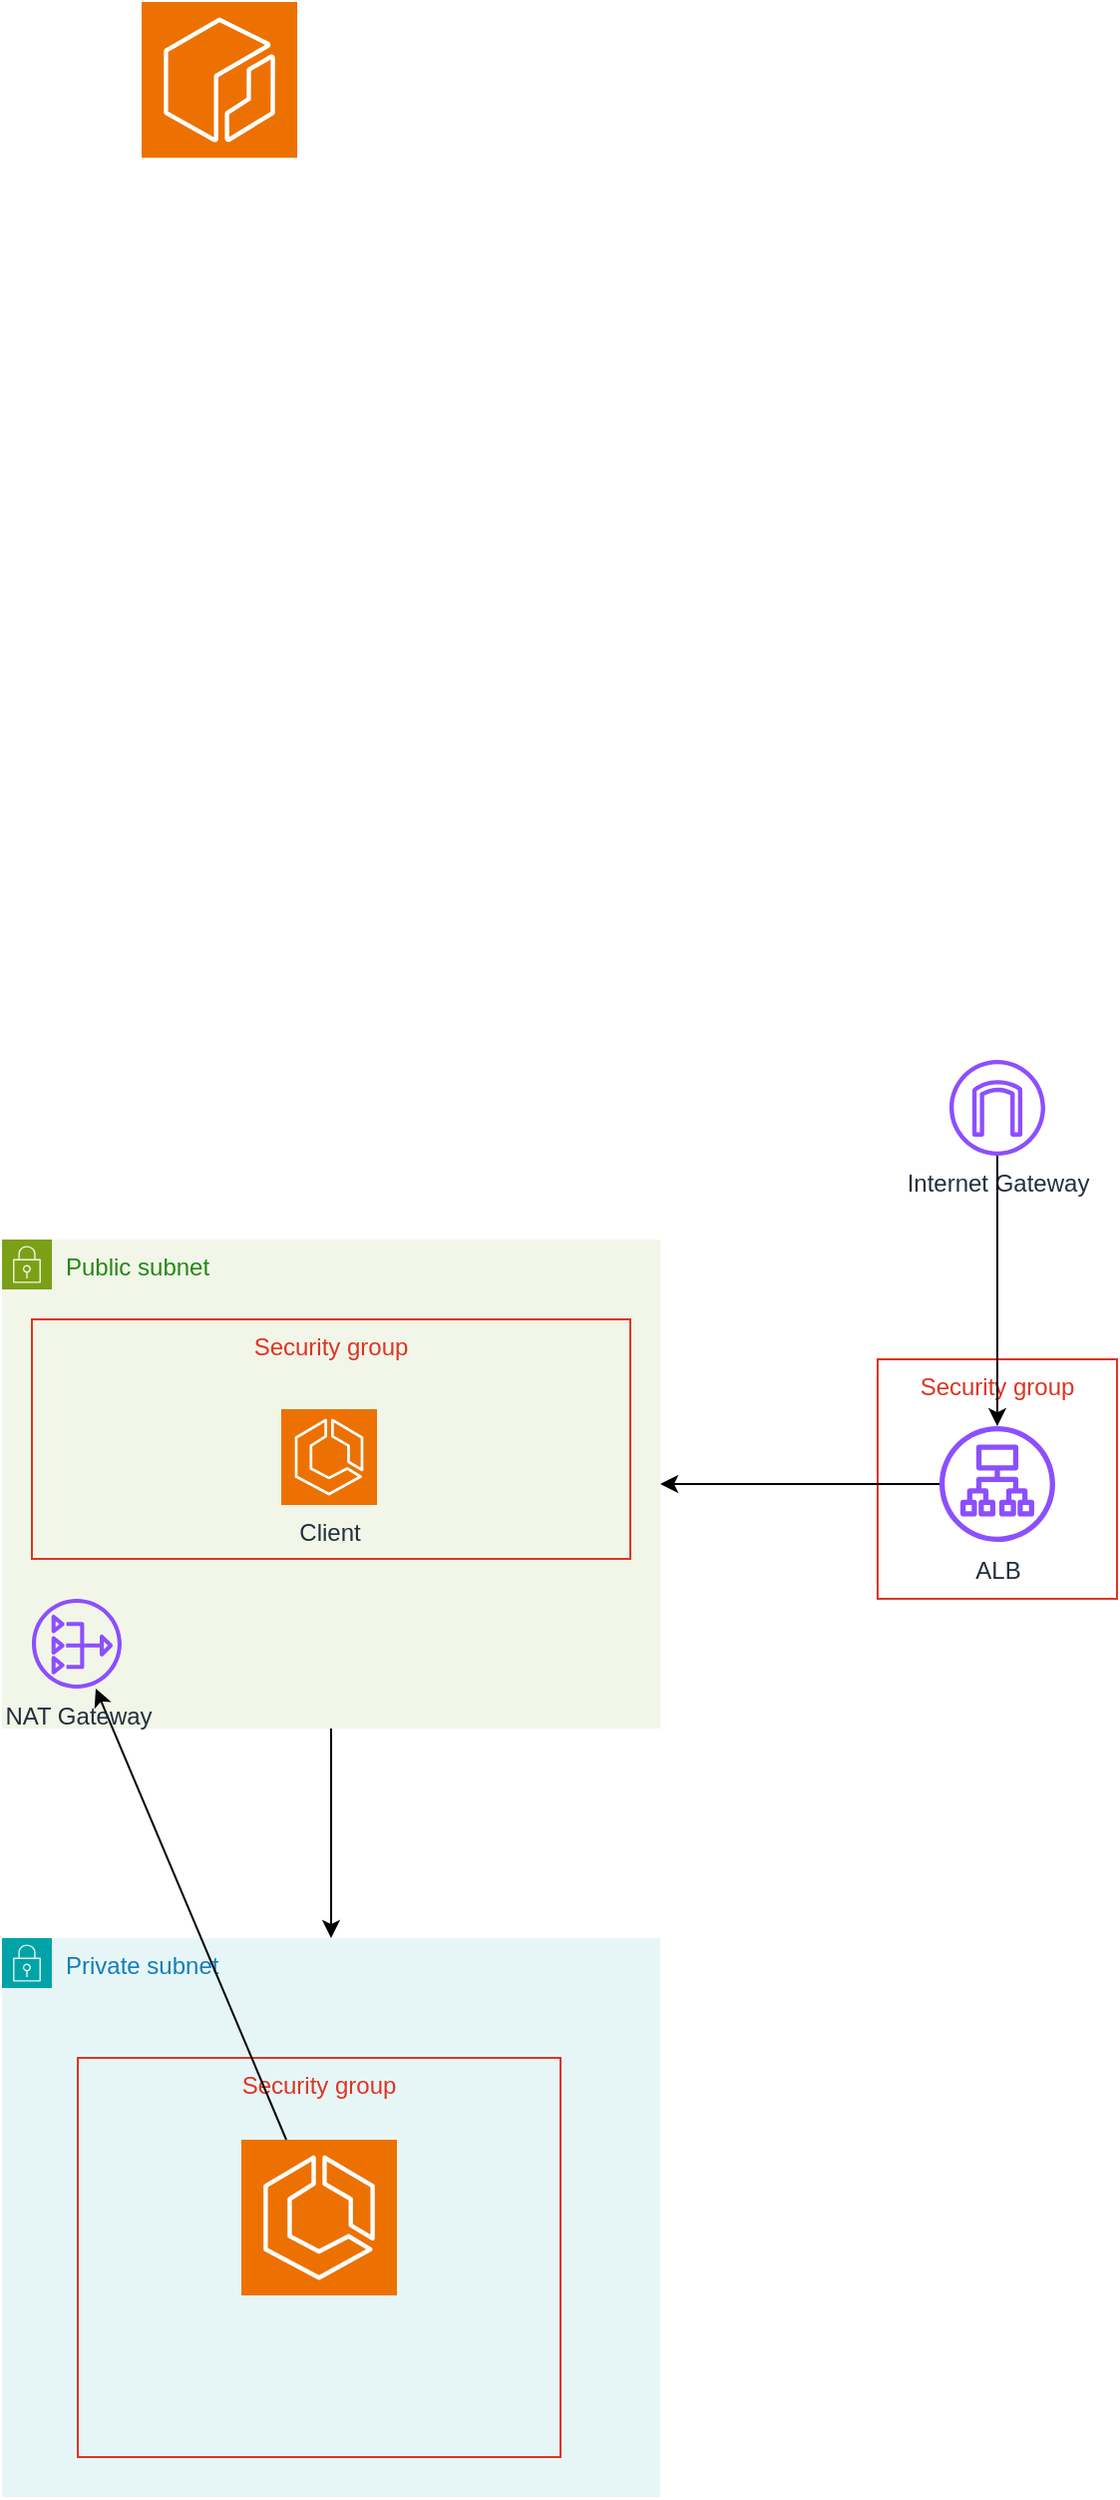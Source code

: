<mxfile version="25.0.3">
  <diagram name="Page-1" id="N7BVuod24d6A2M4fvefX">
    <mxGraphModel dx="1195" dy="2815" grid="1" gridSize="10" guides="1" tooltips="1" connect="1" arrows="1" fold="1" page="1" pageScale="1" pageWidth="850" pageHeight="1100" math="0" shadow="0">
      <root>
        <mxCell id="0" />
        <mxCell id="1" parent="0" />
        <mxCell id="NxBqsntaEVG0j33XrsKh-31" value="Security group" style="fillColor=none;strokeColor=#DD3522;verticalAlign=top;fontStyle=0;fontColor=#DD3522;whiteSpace=wrap;html=1;" vertex="1" parent="1">
          <mxGeometry x="529" y="-560" width="120" height="120" as="geometry" />
        </mxCell>
        <mxCell id="NxBqsntaEVG0j33XrsKh-14" value="Public subnet" style="points=[[0,0],[0.25,0],[0.5,0],[0.75,0],[1,0],[1,0.25],[1,0.5],[1,0.75],[1,1],[0.75,1],[0.5,1],[0.25,1],[0,1],[0,0.75],[0,0.5],[0,0.25]];outlineConnect=0;gradientColor=none;html=1;whiteSpace=wrap;fontSize=12;fontStyle=0;container=0;pointerEvents=0;collapsible=0;recursiveResize=0;shape=mxgraph.aws4.group;grIcon=mxgraph.aws4.group_security_group;grStroke=0;strokeColor=#7AA116;fillColor=#F2F6E8;verticalAlign=top;align=left;spacingLeft=30;fontColor=#248814;dashed=0;" vertex="1" parent="1">
          <mxGeometry x="90" y="-620" width="330" height="245" as="geometry" />
        </mxCell>
        <mxCell id="NxBqsntaEVG0j33XrsKh-15" value="Private subnet" style="points=[[0,0],[0.25,0],[0.5,0],[0.75,0],[1,0],[1,0.25],[1,0.5],[1,0.75],[1,1],[0.75,1],[0.5,1],[0.25,1],[0,1],[0,0.75],[0,0.5],[0,0.25]];outlineConnect=0;gradientColor=none;html=1;whiteSpace=wrap;fontSize=12;fontStyle=0;container=1;pointerEvents=0;collapsible=0;recursiveResize=0;shape=mxgraph.aws4.group;grIcon=mxgraph.aws4.group_security_group;grStroke=0;strokeColor=#00A4A6;fillColor=#E6F6F7;verticalAlign=top;align=left;spacingLeft=30;fontColor=#147EBA;dashed=0;" vertex="1" parent="1">
          <mxGeometry x="90" y="-270" width="330" height="280" as="geometry" />
        </mxCell>
        <mxCell id="NxBqsntaEVG0j33XrsKh-29" value="Security group" style="fillColor=none;strokeColor=#DD3522;verticalAlign=top;fontStyle=0;fontColor=#DD3522;whiteSpace=wrap;html=1;" vertex="1" parent="NxBqsntaEVG0j33XrsKh-15">
          <mxGeometry x="38" y="60" width="242" height="200" as="geometry" />
        </mxCell>
        <mxCell id="NxBqsntaEVG0j33XrsKh-21" value="" style="sketch=0;points=[[0,0,0],[0.25,0,0],[0.5,0,0],[0.75,0,0],[1,0,0],[0,1,0],[0.25,1,0],[0.5,1,0],[0.75,1,0],[1,1,0],[0,0.25,0],[0,0.5,0],[0,0.75,0],[1,0.25,0],[1,0.5,0],[1,0.75,0]];outlineConnect=0;fontColor=#232F3E;fillColor=#ED7100;strokeColor=#ffffff;dashed=0;verticalLabelPosition=bottom;verticalAlign=top;align=center;html=1;fontSize=12;fontStyle=0;aspect=fixed;shape=mxgraph.aws4.resourceIcon;resIcon=mxgraph.aws4.ecs;" vertex="1" parent="NxBqsntaEVG0j33XrsKh-15">
          <mxGeometry x="120" y="101" width="78" height="78" as="geometry" />
        </mxCell>
        <mxCell id="NxBqsntaEVG0j33XrsKh-18" value="Internet Gateway" style="sketch=0;outlineConnect=0;fontColor=#232F3E;gradientColor=none;fillColor=#8C4FFF;strokeColor=none;dashed=0;verticalLabelPosition=bottom;verticalAlign=top;align=center;html=1;fontSize=12;fontStyle=0;aspect=fixed;pointerEvents=1;shape=mxgraph.aws4.internet_gateway;" vertex="1" parent="1">
          <mxGeometry x="565" y="-710" width="48" height="48" as="geometry" />
        </mxCell>
        <mxCell id="NxBqsntaEVG0j33XrsKh-19" value="" style="endArrow=classic;html=1;rounded=0;" edge="1" parent="1" source="NxBqsntaEVG0j33XrsKh-21" target="NxBqsntaEVG0j33XrsKh-16">
          <mxGeometry width="50" height="50" relative="1" as="geometry">
            <mxPoint x="340" y="-290" as="sourcePoint" />
            <mxPoint x="770" y="-420" as="targetPoint" />
          </mxGeometry>
        </mxCell>
        <mxCell id="NxBqsntaEVG0j33XrsKh-23" value="" style="sketch=0;points=[[0,0,0],[0.25,0,0],[0.5,0,0],[0.75,0,0],[1,0,0],[0,1,0],[0.25,1,0],[0.5,1,0],[0.75,1,0],[1,1,0],[0,0.25,0],[0,0.5,0],[0,0.75,0],[1,0.25,0],[1,0.5,0],[1,0.75,0]];outlineConnect=0;fontColor=#232F3E;fillColor=#ED7100;strokeColor=#ffffff;dashed=0;verticalLabelPosition=bottom;verticalAlign=top;align=center;html=1;fontSize=12;fontStyle=0;aspect=fixed;shape=mxgraph.aws4.resourceIcon;resIcon=mxgraph.aws4.ecr;" vertex="1" parent="1">
          <mxGeometry x="160" y="-1240" width="78" height="78" as="geometry" />
        </mxCell>
        <mxCell id="NxBqsntaEVG0j33XrsKh-24" value="ALB" style="sketch=0;outlineConnect=0;fontColor=#232F3E;gradientColor=none;fillColor=#8C4FFF;strokeColor=none;dashed=0;verticalLabelPosition=bottom;verticalAlign=top;align=center;html=1;fontSize=12;fontStyle=0;aspect=fixed;pointerEvents=1;shape=mxgraph.aws4.application_load_balancer;" vertex="1" parent="1">
          <mxGeometry x="560" y="-526.5" width="58" height="58" as="geometry" />
        </mxCell>
        <mxCell id="NxBqsntaEVG0j33XrsKh-26" value="" style="endArrow=classic;html=1;rounded=0;" edge="1" parent="1" source="NxBqsntaEVG0j33XrsKh-18" target="NxBqsntaEVG0j33XrsKh-24">
          <mxGeometry width="50" height="50" relative="1" as="geometry">
            <mxPoint x="628" y="-600" as="sourcePoint" />
            <mxPoint x="600" y="-550" as="targetPoint" />
          </mxGeometry>
        </mxCell>
        <mxCell id="NxBqsntaEVG0j33XrsKh-27" value="" style="endArrow=classic;html=1;rounded=0;entryX=1;entryY=0.5;entryDx=0;entryDy=0;" edge="1" parent="1" source="NxBqsntaEVG0j33XrsKh-24" target="NxBqsntaEVG0j33XrsKh-14">
          <mxGeometry width="50" height="50" relative="1" as="geometry">
            <mxPoint x="290" y="-590" as="sourcePoint" />
            <mxPoint x="340" y="-640" as="targetPoint" />
          </mxGeometry>
        </mxCell>
        <mxCell id="NxBqsntaEVG0j33XrsKh-30" value="" style="endArrow=classic;html=1;rounded=0;exitX=0.5;exitY=1;exitDx=0;exitDy=0;entryX=0.5;entryY=0;entryDx=0;entryDy=0;" edge="1" parent="1" source="NxBqsntaEVG0j33XrsKh-14" target="NxBqsntaEVG0j33XrsKh-15">
          <mxGeometry width="50" height="50" relative="1" as="geometry">
            <mxPoint x="290" y="-390" as="sourcePoint" />
            <mxPoint x="340" y="-440" as="targetPoint" />
          </mxGeometry>
        </mxCell>
        <mxCell id="NxBqsntaEVG0j33XrsKh-28" value="Security group" style="fillColor=none;strokeColor=#DD3522;verticalAlign=top;fontStyle=0;fontColor=#DD3522;whiteSpace=wrap;html=1;" vertex="1" parent="1">
          <mxGeometry x="105" y="-580" width="300" height="120" as="geometry" />
        </mxCell>
        <mxCell id="NxBqsntaEVG0j33XrsKh-22" value="Client" style="sketch=0;points=[[0,0,0],[0.25,0,0],[0.5,0,0],[0.75,0,0],[1,0,0],[0,1,0],[0.25,1,0],[0.5,1,0],[0.75,1,0],[1,1,0],[0,0.25,0],[0,0.5,0],[0,0.75,0],[1,0.25,0],[1,0.5,0],[1,0.75,0]];outlineConnect=0;fontColor=#232F3E;fillColor=#ED7100;strokeColor=#ffffff;dashed=0;verticalLabelPosition=bottom;verticalAlign=top;align=center;html=1;fontSize=12;fontStyle=0;aspect=fixed;shape=mxgraph.aws4.resourceIcon;resIcon=mxgraph.aws4.ecs;" vertex="1" parent="1">
          <mxGeometry x="230" y="-535" width="48" height="48" as="geometry" />
        </mxCell>
        <mxCell id="NxBqsntaEVG0j33XrsKh-16" value="NAT Gateway" style="sketch=0;outlineConnect=0;fontColor=#232F3E;gradientColor=none;fillColor=#8C4FFF;strokeColor=none;dashed=0;verticalLabelPosition=bottom;verticalAlign=top;align=center;html=1;fontSize=12;fontStyle=0;aspect=fixed;pointerEvents=1;shape=mxgraph.aws4.nat_gateway;" vertex="1" parent="1">
          <mxGeometry x="105" y="-440" width="45" height="45" as="geometry" />
        </mxCell>
      </root>
    </mxGraphModel>
  </diagram>
</mxfile>
